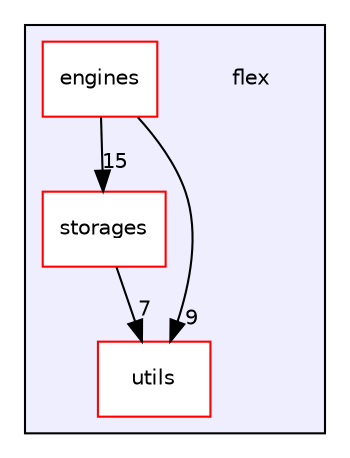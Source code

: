 digraph "/home/runner/work/GraphScope/GraphScope/flex" {
  compound=true
  node [ fontsize="10", fontname="Helvetica"];
  edge [ labelfontsize="10", labelfontname="Helvetica"];
  subgraph clusterdir_83040b2426fd14f30f85bf1fbd97af90 {
    graph [ bgcolor="#eeeeff", pencolor="black", label="" URL="dir_83040b2426fd14f30f85bf1fbd97af90.html"];
    dir_83040b2426fd14f30f85bf1fbd97af90 [shape=plaintext label="flex"];
    dir_74c203ea010b566e2aa7523d4d870365 [shape=box label="engines" color="red" fillcolor="white" style="filled" URL="dir_74c203ea010b566e2aa7523d4d870365.html"];
    dir_0bdd5b7109e05b9939ed9c1c6f217959 [shape=box label="storages" color="red" fillcolor="white" style="filled" URL="dir_0bdd5b7109e05b9939ed9c1c6f217959.html"];
    dir_a95fcce11a0807c0de49b10c3984b702 [shape=box label="utils" color="red" fillcolor="white" style="filled" URL="dir_a95fcce11a0807c0de49b10c3984b702.html"];
  }
  dir_0bdd5b7109e05b9939ed9c1c6f217959->dir_a95fcce11a0807c0de49b10c3984b702 [headlabel="7", labeldistance=1.5 headhref="dir_000005_000007.html"];
  dir_74c203ea010b566e2aa7523d4d870365->dir_a95fcce11a0807c0de49b10c3984b702 [headlabel="9", labeldistance=1.5 headhref="dir_000001_000007.html"];
  dir_74c203ea010b566e2aa7523d4d870365->dir_0bdd5b7109e05b9939ed9c1c6f217959 [headlabel="15", labeldistance=1.5 headhref="dir_000001_000005.html"];
}
